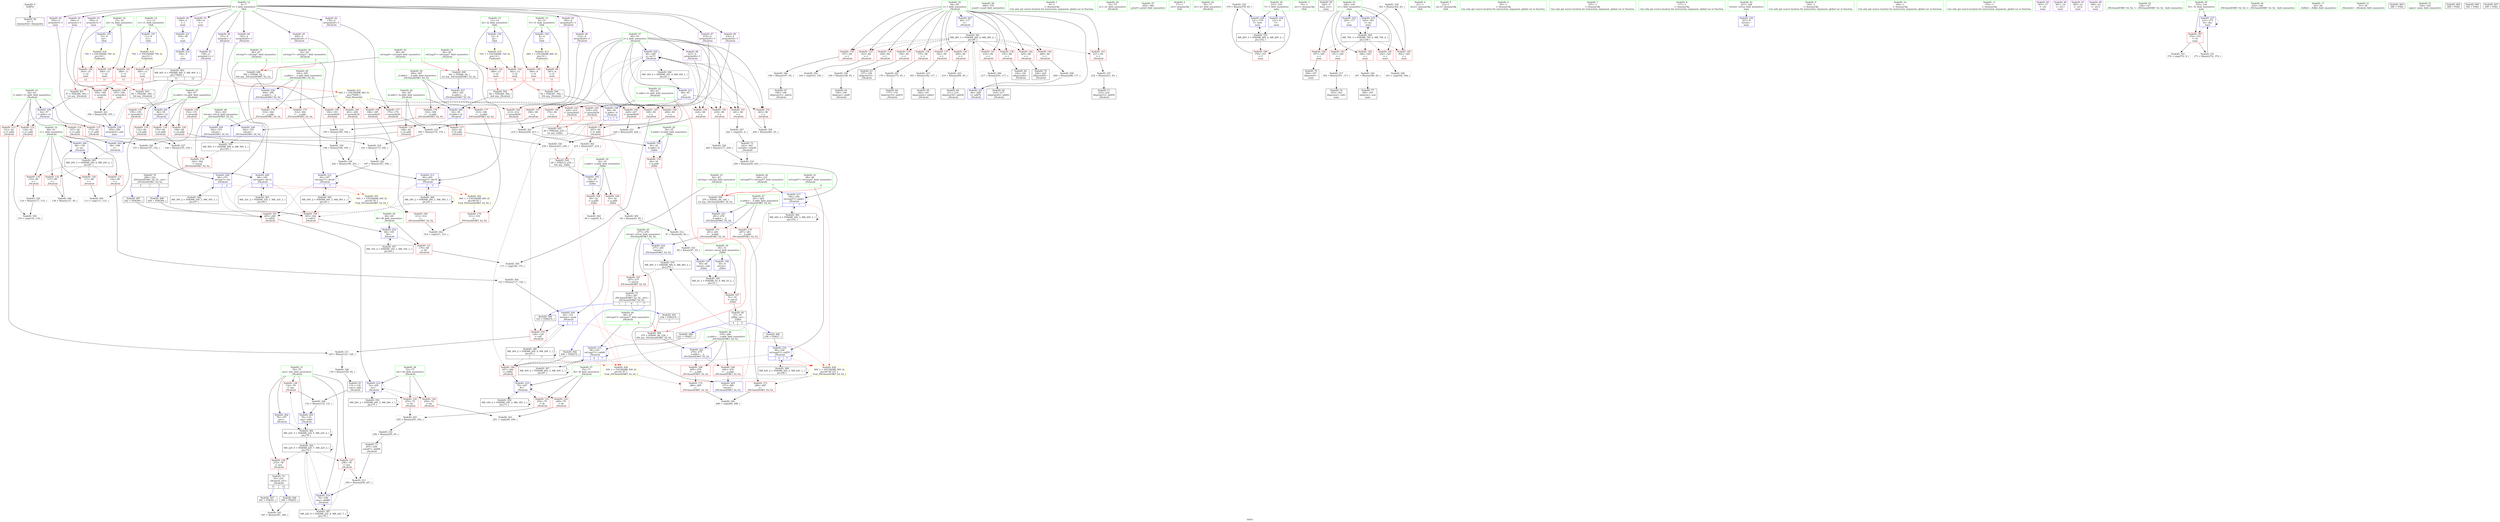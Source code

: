 digraph "SVFG" {
	label="SVFG";

	Node0x561d688015c0 [shape=record,color=grey,label="{NodeID: 0\nNullPtr}"];
	Node0x561d688015c0 -> Node0x561d68829050[style=solid];
	Node0x561d6884e1e0 [shape=record,color=black,label="{NodeID: 360\nMR_22V_6 = PHI(MR_22V_7, MR_22V_3, )\npts\{79 \}\n}"];
	Node0x561d6884e1e0 -> Node0x561d6882d8b0[style=dashed];
	Node0x561d6884e1e0 -> Node0x561d6882d980[style=dashed];
	Node0x561d6884e1e0 -> Node0x561d68833440[style=dashed];
	Node0x561d6884e1e0 -> Node0x561d6884e1e0[style=dashed];
	Node0x561d6884e1e0 -> Node0x561d688320c0[style=dashed];
	Node0x561d6882b190 [shape=record,color=blue,label="{NodeID: 194\n32\<--28\na.addr\<--a\n_Z2lbii\n}"];
	Node0x561d6882b190 -> Node0x561d68828140[style=dashed];
	Node0x561d6882b190 -> Node0x561d68828210[style=dashed];
	Node0x561d688283b0 [shape=record,color=red,label="{NodeID: 111\n207\<--60\n\<--l1.addr\n_Z4calciiii\n}"];
	Node0x561d688283b0 -> Node0x561d68838f70[style=solid];
	Node0x561d688266e0 [shape=record,color=green,label="{NodeID: 28\n72\<--73\nAu\<--Au_field_insensitive\n_Z4calciiii\n}"];
	Node0x561d688266e0 -> Node0x561d6882d640[style=solid];
	Node0x561d688266e0 -> Node0x561d6882d710[style=solid];
	Node0x561d688266e0 -> Node0x561d68833030[style=solid];
	Node0x561d688393f0 [shape=record,color=grey,label="{NodeID: 305\n264 = Binary(263, 45, )\n}"];
	Node0x561d688393f0 -> Node0x561d68833510[style=solid];
	Node0x561d688336b0 [shape=record,color=blue,label="{NodeID: 222\n279\<--275\n__a.addr\<--__a\n_ZSt3maxIiERKT_S2_S2_\n}"];
	Node0x561d688336b0 -> Node0x561d6882fa00[style=dashed];
	Node0x561d688336b0 -> Node0x561d6882fad0[style=dashed];
	Node0x561d6882e270 [shape=record,color=red,label="{NodeID: 139\n197\<--84\n\<--t\n_Z4calciiii\n}"];
	Node0x561d6882e270 -> Node0x561d6883c870[style=solid];
	Node0x561d68828e50 [shape=record,color=green,label="{NodeID: 56\n369\<--370\nscanf\<--scanf_field_insensitive\n}"];
	Node0x561d68877540 [shape=record,color=black,label="{NodeID: 499\n301 = PHI(88, 94, )\n1st arg _ZSt3minIiERKT_S2_S2_ }"];
	Node0x561d68877540 -> Node0x561d68833ac0[style=solid];
	Node0x561d6885b910 [shape=record,color=yellow,style=double,label="{NodeID: 416\n74V_1 = ENCHI(MR_74V_0)\npts\{16 \}\nFun[main]}"];
	Node0x561d6885b910 -> Node0x561d68827ed0[style=dashed];
	Node0x561d6885b910 -> Node0x561d68827fa0[style=dashed];
	Node0x561d6883bdf0 [shape=record,color=grey,label="{NodeID: 333\n229 = Binary(224, 228, )\n}"];
	Node0x561d6883bdf0 -> Node0x561d6883bf70[style=solid];
	Node0x561d6882f930 [shape=record,color=red,label="{NodeID: 167\n297\<--277\n\<--retval\n_ZSt3maxIiERKT_S2_S2_\n}"];
	Node0x561d6882f930 -> Node0x561d68829e50[style=solid];
	Node0x561d6882a5a0 [shape=record,color=purple,label="{NodeID: 84\n193\<--4\narrayidx29\<--f\n_Z4calciiii\n}"];
	Node0x561d6882a5a0 -> Node0x561d6882f2b0[style=solid];
	Node0x561d68820100 [shape=record,color=green,label="{NodeID: 1\n9\<--1\n\<--dummyObj\nCan only get source location for instruction, argument, global var or function.}"];
	Node0x561d6884e6e0 [shape=record,color=black,label="{NodeID: 361\nMR_28V_3 = PHI(MR_28V_4, MR_28V_2, )\npts\{85 \}\n}"];
	Node0x561d6884e6e0 -> Node0x561d6882dd90[style=dashed];
	Node0x561d6884e6e0 -> Node0x561d6882de60[style=dashed];
	Node0x561d6884e6e0 -> Node0x561d6882df30[style=dashed];
	Node0x561d6884e6e0 -> Node0x561d6882e000[style=dashed];
	Node0x561d6884e6e0 -> Node0x561d6882e0d0[style=dashed];
	Node0x561d6884e6e0 -> Node0x561d6882e1a0[style=dashed];
	Node0x561d6884e6e0 -> Node0x561d6882e270[style=dashed];
	Node0x561d6884e6e0 -> Node0x561d6882e340[style=dashed];
	Node0x561d6884e6e0 -> Node0x561d6882e410[style=dashed];
	Node0x561d6884e6e0 -> Node0x561d6882e4e0[style=dashed];
	Node0x561d6884e6e0 -> Node0x561d6882e5b0[style=dashed];
	Node0x561d6884e6e0 -> Node0x561d6882e680[style=dashed];
	Node0x561d6884e6e0 -> Node0x561d688335e0[style=dashed];
	Node0x561d6882b260 [shape=record,color=blue,label="{NodeID: 195\n34\<--29\nb.addr\<--b\n_Z2lbii\n}"];
	Node0x561d6882b260 -> Node0x561d688282e0[style=dashed];
	Node0x561d68828480 [shape=record,color=red,label="{NodeID: 112\n118\<--62\n\<--r1.addr\n_Z4calciiii\n}"];
	Node0x561d68828480 -> Node0x561d6883d770[style=solid];
	Node0x561d688267b0 [shape=record,color=green,label="{NodeID: 29\n74\<--75\na1\<--a1_field_insensitive\n_Z4calciiii\n}"];
	Node0x561d68839570 [shape=record,color=grey,label="{NodeID: 306\n138 = Binary(137, 45, )\n}"];
	Node0x561d68839570 -> Node0x561d6882bb50[style=solid];
	Node0x561d68833780 [shape=record,color=blue,label="{NodeID: 223\n281\<--276\n__b.addr\<--__b\n_ZSt3maxIiERKT_S2_S2_\n}"];
	Node0x561d68833780 -> Node0x561d6882fba0[style=dashed];
	Node0x561d68833780 -> Node0x561d6882fc70[style=dashed];
	Node0x561d6882e340 [shape=record,color=red,label="{NodeID: 140\n209\<--84\n\<--t\n_Z4calciiii\n}"];
	Node0x561d6882e340 -> Node0x561d6883aef0[style=solid];
	Node0x561d68828f50 [shape=record,color=green,label="{NodeID: 57\n383\<--384\nprintf\<--printf_field_insensitive\n}"];
	Node0x561d688776c0 [shape=record,color=black,label="{NodeID: 500\n56 = PHI(387, 392, )\n0th arg _Z4calciiii }"];
	Node0x561d688776c0 -> Node0x561d6882b4d0[style=solid];
	Node0x561d6883bf70 [shape=record,color=grey,label="{NodeID: 334\n230 = Binary(223, 229, )\n|{<s0>5}}"];
	Node0x561d6883bf70:s0 -> Node0x561d68877cc0[style=solid,color=red];
	Node0x561d6882fa00 [shape=record,color=red,label="{NodeID: 168\n285\<--279\n\<--__a.addr\n_ZSt3maxIiERKT_S2_S2_\n}"];
	Node0x561d6882fa00 -> Node0x561d6882fd40[style=solid];
	Node0x561d6882a670 [shape=record,color=purple,label="{NodeID: 85\n200\<--4\narrayidx34\<--f\n_Z4calciiii\n}"];
	Node0x561d6882a670 -> Node0x561d6882f380[style=solid];
	Node0x561d68822b50 [shape=record,color=green,label="{NodeID: 2\n17\<--1\n.str\<--dummyObj\nGlob }"];
	Node0x561d6884ebe0 [shape=record,color=black,label="{NodeID: 362\nMR_30V_2 = PHI(MR_30V_3, MR_30V_1, )\npts\{87 \}\n}"];
	Node0x561d6884ebe0 -> Node0x561d6882bcf0[style=dashed];
	Node0x561d6882b330 [shape=record,color=blue,label="{NodeID: 196\n30\<--9\nretval\<--\n_Z2lbii\n}"];
	Node0x561d6882b330 -> Node0x561d6880b9d0[style=dashed];
	Node0x561d68828550 [shape=record,color=red,label="{NodeID: 113\n121\<--62\n\<--r1.addr\n_Z4calciiii\n}"];
	Node0x561d68828550 -> Node0x561d68839cf0[style=solid];
	Node0x561d68826880 [shape=record,color=green,label="{NodeID: 30\n76\<--77\nb1\<--b1_field_insensitive\n_Z4calciiii\n}"];
	Node0x561d688396f0 [shape=record,color=grey,label="{NodeID: 307\n176 = Binary(175, 45, )\n}"];
	Node0x561d688396f0 -> Node0x561d68829560[style=solid];
	Node0x561d68833850 [shape=record,color=blue,label="{NodeID: 224\n277\<--291\nretval\<--\n_ZSt3maxIiERKT_S2_S2_\n}"];
	Node0x561d68833850 -> Node0x561d688540e0[style=dashed];
	Node0x561d6882e410 [shape=record,color=red,label="{NodeID: 141\n216\<--84\n\<--t\n_Z4calciiii\n}"];
	Node0x561d6882e410 -> Node0x561d68838c70[style=solid];
	Node0x561d68829050 [shape=record,color=black,label="{NodeID: 58\n2\<--3\ndummyVal\<--dummyVal\n}"];
	Node0x561d68877840 [shape=record,color=black,label="{NodeID: 501\n57 = PHI(388, 393, )\n1st arg _Z4calciiii }"];
	Node0x561d68877840 -> Node0x561d6882b5a0[style=solid];
	Node0x561d6883c0f0 [shape=record,color=grey,label="{NodeID: 335\n379 = Binary(378, 45, )\n}"];
	Node0x561d6883c0f0 -> Node0x561d688343b0[style=solid];
	Node0x561d6882fad0 [shape=record,color=red,label="{NodeID: 169\n294\<--279\n\<--__a.addr\n_ZSt3maxIiERKT_S2_S2_\n}"];
	Node0x561d6882fad0 -> Node0x561d68833920[style=solid];
	Node0x561d6882a740 [shape=record,color=purple,label="{NodeID: 86\n212\<--4\narrayidx40\<--f\n_Z4calciiii\n}"];
	Node0x561d6882a740 -> Node0x561d6882f520[style=solid];
	Node0x561d68824a50 [shape=record,color=green,label="{NodeID: 3\n19\<--1\n.str.1\<--dummyObj\nGlob }"];
	Node0x561d6884f0e0 [shape=record,color=black,label="{NodeID: 363\nMR_32V_2 = PHI(MR_32V_3, MR_32V_1, )\npts\{89 \}\n}"];
	Node0x561d6884f0e0 -> Node0x561d6882bdc0[style=dashed];
	Node0x561d6882b400 [shape=record,color=blue,label="{NodeID: 197\n30\<--48\nretval\<--add\n_Z2lbii\n}"];
	Node0x561d6882b400 -> Node0x561d6880b9d0[style=dashed];
	Node0x561d68828620 [shape=record,color=red,label="{NodeID: 114\n147\<--62\n\<--r1.addr\n_Z4calciiii\n}"];
	Node0x561d68828620 -> Node0x561d6883b070[style=solid];
	Node0x561d68826950 [shape=record,color=green,label="{NodeID: 31\n78\<--79\nans\<--ans_field_insensitive\n_Z4calciiii\n}"];
	Node0x561d68826950 -> Node0x561d6882d7e0[style=solid];
	Node0x561d68826950 -> Node0x561d6882d8b0[style=solid];
	Node0x561d68826950 -> Node0x561d6882d980[style=solid];
	Node0x561d68826950 -> Node0x561d6882b810[style=solid];
	Node0x561d68826950 -> Node0x561d6882ba80[style=solid];
	Node0x561d68826950 -> Node0x561d68833440[style=solid];
	Node0x561d68832890 [shape=record,color=yellow,style=double,label="{NodeID: 391\n64V_1 = ENCHI(MR_64V_0)\npts\{87 93 \}\nFun[_ZSt3minIiERKT_S2_S2_]}"];
	Node0x561d68832890 -> Node0x561d688303c0[style=dashed];
	Node0x561d68839870 [shape=record,color=grey,label="{NodeID: 308\n269 = Binary(268, 117, )\n}"];
	Node0x561d68839870 -> Node0x561d688335e0[style=solid];
	Node0x561d68833920 [shape=record,color=blue,label="{NodeID: 225\n277\<--294\nretval\<--\n_ZSt3maxIiERKT_S2_S2_\n}"];
	Node0x561d68833920 -> Node0x561d688540e0[style=dashed];
	Node0x561d6882e4e0 [shape=record,color=red,label="{NodeID: 142\n225\<--84\n\<--t\n_Z4calciiii\n}"];
	Node0x561d6882e4e0 -> Node0x561d68829a40[style=solid];
	Node0x561d68829150 [shape=record,color=black,label="{NodeID: 59\n326\<--9\nmain_ret\<--\nmain\n}"];
	Node0x561d688779c0 [shape=record,color=black,label="{NodeID: 502\n58 = PHI(389, 394, )\n2nd arg _Z4calciiii }"];
	Node0x561d688779c0 -> Node0x561d6882b670[style=solid];
	Node0x561d6883c270 [shape=record,color=grey,label="{NodeID: 336\n363 = Binary(362, 45, )\n}"];
	Node0x561d6883c270 -> Node0x561d68834140[style=solid];
	Node0x561d6882fba0 [shape=record,color=red,label="{NodeID: 170\n287\<--281\n\<--__b.addr\n_ZSt3maxIiERKT_S2_S2_\n}"];
	Node0x561d6882fba0 -> Node0x561d6882fe10[style=solid];
	Node0x561d6882a810 [shape=record,color=purple,label="{NodeID: 87\n219\<--4\narrayidx45\<--f\n_Z4calciiii\n}"];
	Node0x561d6882a810 -> Node0x561d6882f5f0[style=solid];
	Node0x561d68824d50 [shape=record,color=green,label="{NodeID: 4\n21\<--1\n.str.2\<--dummyObj\nGlob }"];
	Node0x561d6884f5e0 [shape=record,color=black,label="{NodeID: 364\nMR_34V_2 = PHI(MR_34V_4, MR_34V_1, )\npts\{91 \}\n}"];
	Node0x561d6884f5e0 -> Node0x561d68832dc0[style=dashed];
	Node0x561d6882b4d0 [shape=record,color=blue,label="{NodeID: 198\n60\<--56\nl1.addr\<--l1\n_Z4calciiii\n|{|<s3>1|<s4>7}}"];
	Node0x561d6882b4d0 -> Node0x561d688283b0[style=dashed];
	Node0x561d6882b4d0 -> Node0x561d6882edd0[style=dashed];
	Node0x561d6882b4d0 -> Node0x561d6882f860[style=dashed];
	Node0x561d6882b4d0:s3 -> Node0x561d6885c3f0[style=dashed,color=red];
	Node0x561d6882b4d0:s4 -> Node0x561d6885c3f0[style=dashed,color=red];
	Node0x561d688286f0 [shape=record,color=red,label="{NodeID: 115\n173\<--62\n\<--r1.addr\n_Z4calciiii\n}"];
	Node0x561d688286f0 -> Node0x561d6883a770[style=solid];
	Node0x561d68826a20 [shape=record,color=green,label="{NodeID: 32\n80\<--81\ni\<--i_field_insensitive\n_Z4calciiii\n}"];
	Node0x561d68826a20 -> Node0x561d6882da50[style=solid];
	Node0x561d68826a20 -> Node0x561d6882db20[style=solid];
	Node0x561d68826a20 -> Node0x561d6882dbf0[style=solid];
	Node0x561d68826a20 -> Node0x561d6882dcc0[style=solid];
	Node0x561d68826a20 -> Node0x561d6882b8e0[style=solid];
	Node0x561d68826a20 -> Node0x561d6882bb50[style=solid];
	Node0x561d68832970 [shape=record,color=yellow,style=double,label="{NodeID: 392\n66V_1 = ENCHI(MR_66V_0)\npts\{89 95 \}\nFun[_ZSt3minIiERKT_S2_S2_]}"];
	Node0x561d68832970 -> Node0x561d688302f0[style=dashed];
	Node0x561d688399f0 [shape=record,color=grey,label="{NodeID: 309\n44 = Binary(43, 45, )\n}"];
	Node0x561d688399f0 -> Node0x561d68839e70[style=solid];
	Node0x561d688339f0 [shape=record,color=blue,label="{NodeID: 226\n304\<--300\n__a.addr\<--__a\n_ZSt3minIiERKT_S2_S2_\n}"];
	Node0x561d688339f0 -> Node0x561d6882ffb0[style=dashed];
	Node0x561d688339f0 -> Node0x561d68830080[style=dashed];
	Node0x561d6882e5b0 [shape=record,color=red,label="{NodeID: 143\n231\<--84\n\<--t\n_Z4calciiii\n}"];
	Node0x561d6882e5b0 -> Node0x561d6883c3f0[style=solid];
	Node0x561d68829220 [shape=record,color=black,label="{NodeID: 60\n27\<--51\n_Z2lbii_ret\<--\n_Z2lbii\n|{<s0>4|<s1>5}}"];
	Node0x561d68829220:s0 -> Node0x561d688767f0[style=solid,color=blue];
	Node0x561d68829220:s1 -> Node0x561d68876930[style=solid,color=blue];
	Node0x561d68877b40 [shape=record,color=black,label="{NodeID: 503\n59 = PHI(390, 395, )\n3rd arg _Z4calciiii }"];
	Node0x561d68877b40 -> Node0x561d6882b740[style=solid];
	Node0x561d6883c3f0 [shape=record,color=grey,label="{NodeID: 337\n232 = Binary(231, 45, )\n}"];
	Node0x561d6883c3f0 -> Node0x561d68829b10[style=solid];
	Node0x561d6882fc70 [shape=record,color=red,label="{NodeID: 171\n291\<--281\n\<--__b.addr\n_ZSt3maxIiERKT_S2_S2_\n}"];
	Node0x561d6882fc70 -> Node0x561d68833850[style=solid];
	Node0x561d6882a8e0 [shape=record,color=purple,label="{NodeID: 88\n227\<--4\narrayidx49\<--f\n_Z4calciiii\n}"];
	Node0x561d6882a8e0 -> Node0x561d6882f6c0[style=solid];
	Node0x561d68824de0 [shape=record,color=green,label="{NodeID: 5\n23\<--1\n.str.3\<--dummyObj\nGlob }"];
	Node0x561d6884fae0 [shape=record,color=black,label="{NodeID: 365\nMR_36V_2 = PHI(MR_36V_3, MR_36V_1, )\npts\{93 \}\n}"];
	Node0x561d6884fae0 -> Node0x561d6882f040[style=dashed];
	Node0x561d6884fae0 -> Node0x561d68832e90[style=dashed];
	Node0x561d6884fae0 -> Node0x561d6884fae0[style=dashed];
	Node0x561d6882b5a0 [shape=record,color=blue,label="{NodeID: 199\n62\<--57\nr1.addr\<--r1\n_Z4calciiii\n}"];
	Node0x561d6882b5a0 -> Node0x561d68828480[style=dashed];
	Node0x561d6882b5a0 -> Node0x561d68828550[style=dashed];
	Node0x561d6882b5a0 -> Node0x561d68828620[style=dashed];
	Node0x561d6882b5a0 -> Node0x561d688286f0[style=dashed];
	Node0x561d6882cfc0 [shape=record,color=red,label="{NodeID: 116\n108\<--64\n\<--l2.addr\n_Z4calciiii\n}"];
	Node0x561d6882cfc0 -> Node0x561d6882b8e0[style=solid];
	Node0x561d68826af0 [shape=record,color=green,label="{NodeID: 33\n82\<--83\nref.tmp\<--ref.tmp_field_insensitive\n_Z4calciiii\n|{|<s1>1}}"];
	Node0x561d68826af0 -> Node0x561d6882b9b0[style=solid];
	Node0x561d68826af0:s1 -> Node0x561d68878c40[style=solid,color=red];
	Node0x561d68839b70 [shape=record,color=grey,label="{NodeID: 310\n48 = Binary(47, 45, )\n}"];
	Node0x561d68839b70 -> Node0x561d6882b400[style=solid];
	Node0x561d68833ac0 [shape=record,color=blue,label="{NodeID: 227\n306\<--301\n__b.addr\<--__b\n_ZSt3minIiERKT_S2_S2_\n}"];
	Node0x561d68833ac0 -> Node0x561d68830150[style=dashed];
	Node0x561d68833ac0 -> Node0x561d68830220[style=dashed];
	Node0x561d6882e680 [shape=record,color=red,label="{NodeID: 144\n268\<--84\n\<--t\n_Z4calciiii\n}"];
	Node0x561d6882e680 -> Node0x561d68839870[style=solid];
	Node0x561d688292f0 [shape=record,color=black,label="{NodeID: 61\n131\<--130\nconv\<--add\n_Z4calciiii\n}"];
	Node0x561d688292f0 -> Node0x561d6883b670[style=solid];
	Node0x561d68877cc0 [shape=record,color=black,label="{NodeID: 504\n28 = PHI(215, 230, )\n0th arg _Z2lbii }"];
	Node0x561d68877cc0 -> Node0x561d6882b190[style=solid];
	Node0x561d6883c570 [shape=record,color=grey,label="{NodeID: 338\n149 = Binary(148, 45, )\n}"];
	Node0x561d6883c570 -> Node0x561d688293c0[style=solid];
	Node0x561d6882fd40 [shape=record,color=red,label="{NodeID: 172\n286\<--285\n\<--\n_ZSt3maxIiERKT_S2_S2_\n}"];
	Node0x561d6882fd40 -> Node0x561d6883d170[style=solid];
	Node0x561d6882a9b0 [shape=record,color=purple,label="{NodeID: 89\n234\<--4\narrayidx54\<--f\n_Z4calciiii\n}"];
	Node0x561d6882a9b0 -> Node0x561d6882f790[style=solid];
	Node0x561d68824e70 [shape=record,color=green,label="{NodeID: 6\n45\<--1\n\<--dummyObj\nCan only get source location for instruction, argument, global var or function.}"];
	Node0x561d6884ffe0 [shape=record,color=black,label="{NodeID: 366\nMR_38V_2 = PHI(MR_38V_3, MR_38V_1, )\npts\{95 \}\n}"];
	Node0x561d6884ffe0 -> Node0x561d6882f040[style=dashed];
	Node0x561d6884ffe0 -> Node0x561d68832f60[style=dashed];
	Node0x561d6884ffe0 -> Node0x561d6884ffe0[style=dashed];
	Node0x561d6882b670 [shape=record,color=blue,label="{NodeID: 200\n64\<--58\nl2.addr\<--l2\n_Z4calciiii\n}"];
	Node0x561d6882b670 -> Node0x561d6882cfc0[style=dashed];
	Node0x561d6882b670 -> Node0x561d6882d090[style=dashed];
	Node0x561d6882d090 [shape=record,color=red,label="{NodeID: 117\n223\<--64\n\<--l2.addr\n_Z4calciiii\n}"];
	Node0x561d6882d090 -> Node0x561d6883bf70[style=solid];
	Node0x561d68826bc0 [shape=record,color=green,label="{NodeID: 34\n84\<--85\nt\<--t_field_insensitive\n_Z4calciiii\n}"];
	Node0x561d68826bc0 -> Node0x561d6882dd90[style=solid];
	Node0x561d68826bc0 -> Node0x561d6882de60[style=solid];
	Node0x561d68826bc0 -> Node0x561d6882df30[style=solid];
	Node0x561d68826bc0 -> Node0x561d6882e000[style=solid];
	Node0x561d68826bc0 -> Node0x561d6882e0d0[style=solid];
	Node0x561d68826bc0 -> Node0x561d6882e1a0[style=solid];
	Node0x561d68826bc0 -> Node0x561d6882e270[style=solid];
	Node0x561d68826bc0 -> Node0x561d6882e340[style=solid];
	Node0x561d68826bc0 -> Node0x561d6882e410[style=solid];
	Node0x561d68826bc0 -> Node0x561d6882e4e0[style=solid];
	Node0x561d68826bc0 -> Node0x561d6882e5b0[style=solid];
	Node0x561d68826bc0 -> Node0x561d6882e680[style=solid];
	Node0x561d68826bc0 -> Node0x561d6882bc20[style=solid];
	Node0x561d68826bc0 -> Node0x561d688335e0[style=solid];
	Node0x561d68839cf0 [shape=record,color=grey,label="{NodeID: 311\n129 = Binary(121, 128, )\n}"];
	Node0x561d68839cf0 -> Node0x561d6883b370[style=solid];
	Node0x561d68833b90 [shape=record,color=blue,label="{NodeID: 228\n302\<--316\nretval\<--\n_ZSt3minIiERKT_S2_S2_\n}"];
	Node0x561d68833b90 -> Node0x561d6880b4d0[style=dashed];
	Node0x561d6882e750 [shape=record,color=red,label="{NodeID: 145\n169\<--90\n\<--j\n_Z4calciiii\n}"];
	Node0x561d6882e750 -> Node0x561d6883cff0[style=solid];
	Node0x561d688293c0 [shape=record,color=black,label="{NodeID: 62\n150\<--149\nidxprom\<--add8\n_Z4calciiii\n}"];
	Node0x561d68877e40 [shape=record,color=black,label="{NodeID: 505\n29 = PHI(220, 235, )\n1st arg _Z2lbii }"];
	Node0x561d68877e40 -> Node0x561d6882b260[style=solid];
	Node0x561d6883c6f0 [shape=record,color=grey,label="{NodeID: 339\n202 = Binary(196, 201, )\n}"];
	Node0x561d6883c6f0 -> Node0x561d68832f60[style=solid];
	Node0x561d6882fe10 [shape=record,color=red,label="{NodeID: 173\n288\<--287\n\<--\n_ZSt3maxIiERKT_S2_S2_\n}"];
	Node0x561d6882fe10 -> Node0x561d6883d170[style=solid];
	Node0x561d6882aa80 [shape=record,color=purple,label="{NodeID: 90\n336\<--4\n\<--f\nmain\n}"];
	Node0x561d6882aa80 -> Node0x561d68833e00[style=solid];
	Node0x561d68824f00 [shape=record,color=green,label="{NodeID: 7\n107\<--1\n\<--dummyObj\nCan only get source location for instruction, argument, global var or function.}"];
	Node0x561d688504e0 [shape=record,color=black,label="{NodeID: 367\nMR_40V_2 = PHI(MR_40V_3, MR_40V_1, )\npts\{97 \}\n}"];
	Node0x561d688504e0 -> Node0x561d68833100[style=dashed];
	Node0x561d688504e0 -> Node0x561d688504e0[style=dashed];
	Node0x561d6882b740 [shape=record,color=blue,label="{NodeID: 201\n66\<--59\nr2.addr\<--r2\n_Z4calciiii\n}"];
	Node0x561d6882b740 -> Node0x561d6882d160[style=dashed];
	Node0x561d6882b740 -> Node0x561d6882d230[style=dashed];
	Node0x561d6882b740 -> Node0x561d6882d300[style=dashed];
	Node0x561d6882d160 [shape=record,color=red,label="{NodeID: 118\n112\<--66\n\<--r2.addr\n_Z4calciiii\n}"];
	Node0x561d6882d160 -> Node0x561d6883d5f0[style=solid];
	Node0x561d68826c90 [shape=record,color=green,label="{NodeID: 35\n86\<--87\nref.tmp7\<--ref.tmp7_field_insensitive\n_Z4calciiii\n|{|<s1>2}}"];
	Node0x561d68826c90 -> Node0x561d6882bcf0[style=solid];
	Node0x561d68826c90:s1 -> Node0x561d688773a0[style=solid,color=red];
	Node0x561d68839e70 [shape=record,color=grey,label="{NodeID: 312\n47 = Binary(44, 46, )\n}"];
	Node0x561d68839e70 -> Node0x561d68839b70[style=solid];
	Node0x561d68833c60 [shape=record,color=blue,label="{NodeID: 229\n302\<--319\nretval\<--\n_ZSt3minIiERKT_S2_S2_\n}"];
	Node0x561d68833c60 -> Node0x561d6880b4d0[style=dashed];
	Node0x561d6882e820 [shape=record,color=red,label="{NodeID: 146\n174\<--90\n\<--j\n_Z4calciiii\n}"];
	Node0x561d6882e820 -> Node0x561d6883a8f0[style=solid];
	Node0x561d68829490 [shape=record,color=black,label="{NodeID: 63\n157\<--156\nidxprom10\<--\n_Z4calciiii\n}"];
	Node0x561d688785f0 [shape=record,color=black,label="{NodeID: 506\n125 = PHI(274, )\n}"];
	Node0x561d688785f0 -> Node0x561d6882edd0[style=solid];
	Node0x561d6883c870 [shape=record,color=grey,label="{NodeID: 340\n198 = Binary(197, 45, )\n}"];
	Node0x561d6883c870 -> Node0x561d688297d0[style=solid];
	Node0x561d6882fee0 [shape=record,color=red,label="{NodeID: 174\n322\<--302\n\<--retval\n_ZSt3minIiERKT_S2_S2_\n}"];
	Node0x561d6882fee0 -> Node0x561d68829f20[style=solid];
	Node0x561d6882ab50 [shape=record,color=purple,label="{NodeID: 91\n338\<--4\n\<--f\nmain\n}"];
	Node0x561d6882ab50 -> Node0x561d68833ed0[style=solid];
	Node0x561d68825740 [shape=record,color=green,label="{NodeID: 8\n117\<--1\n\<--dummyObj\nCan only get source location for instruction, argument, global var or function.}"];
	Node0x561d688509e0 [shape=record,color=black,label="{NodeID: 368\nMR_42V_2 = PHI(MR_42V_3, MR_42V_1, )\npts\{99 \}\n}"];
	Node0x561d688509e0 -> Node0x561d688331d0[style=dashed];
	Node0x561d688509e0 -> Node0x561d688509e0[style=dashed];
	Node0x561d6882b810 [shape=record,color=blue,label="{NodeID: 202\n78\<--107\nans\<--\n_Z4calciiii\n}"];
	Node0x561d6882b810 -> Node0x561d688311c0[style=dashed];
	Node0x561d6882d230 [shape=record,color=red,label="{NodeID: 119\n155\<--66\n\<--r2.addr\n_Z4calciiii\n}"];
	Node0x561d6882d230 -> Node0x561d6883b4f0[style=solid];
	Node0x561d68826d60 [shape=record,color=green,label="{NodeID: 36\n88\<--89\nref.tmp9\<--ref.tmp9_field_insensitive\n_Z4calciiii\n|{|<s1>2}}"];
	Node0x561d68826d60 -> Node0x561d6882bdc0[style=solid];
	Node0x561d68826d60:s1 -> Node0x561d68877540[style=solid,color=red];
	Node0x561d68839ff0 [shape=record,color=grey,label="{NodeID: 313\n259 = Binary(258, 257, )\n}"];
	Node0x561d68839ff0 -> Node0x561d68833440[style=solid];
	Node0x561d68833d30 [shape=record,color=blue,label="{NodeID: 230\n327\<--9\nretval\<--\nmain\n}"];
	Node0x561d6882e8f0 [shape=record,color=red,label="{NodeID: 147\n190\<--90\n\<--j\n_Z4calciiii\n}"];
	Node0x561d6882e8f0 -> Node0x561d6883bc70[style=solid];
	Node0x561d68829560 [shape=record,color=black,label="{NodeID: 64\n177\<--176\nidxprom19\<--add18\n_Z4calciiii\n}"];
	Node0x561d68878820 [shape=record,color=black,label="{NodeID: 507\n391 = PHI(55, )\n}"];
	Node0x561d68878820 -> Node0x561d6883c9f0[style=solid];
	Node0x561d6883c9f0 [shape=record,color=grey,label="{NodeID: 341\n397 = Binary(391, 396, )\n}"];
	Node0x561d6882ffb0 [shape=record,color=red,label="{NodeID: 175\n312\<--304\n\<--__a.addr\n_ZSt3minIiERKT_S2_S2_\n}"];
	Node0x561d6882ffb0 -> Node0x561d688303c0[style=solid];
	Node0x561d6882ac20 [shape=record,color=purple,label="{NodeID: 92\n349\<--4\narrayidx\<--f\nmain\n}"];
	Node0x561d6882ac20 -> Node0x561d68830a40[style=solid];
	Node0x561d688257d0 [shape=record,color=green,label="{NodeID: 9\n145\<--1\n\<--dummyObj\nCan only get source location for instruction, argument, global var or function.}"];
	Node0x561d68850ee0 [shape=record,color=black,label="{NodeID: 369\nMR_44V_2 = PHI(MR_44V_3, MR_44V_1, )\npts\{101 \}\n}"];
	Node0x561d68850ee0 -> Node0x561d688332a0[style=dashed];
	Node0x561d68850ee0 -> Node0x561d68850ee0[style=dashed];
	Node0x561d6882b8e0 [shape=record,color=blue,label="{NodeID: 203\n80\<--108\ni\<--\n_Z4calciiii\n}"];
	Node0x561d6882b8e0 -> Node0x561d688316c0[style=dashed];
	Node0x561d6882d300 [shape=record,color=red,label="{NodeID: 120\n189\<--66\n\<--r2.addr\n_Z4calciiii\n}"];
	Node0x561d6882d300 -> Node0x561d6883b970[style=solid];
	Node0x561d68826e30 [shape=record,color=green,label="{NodeID: 37\n90\<--91\nj\<--j_field_insensitive\n_Z4calciiii\n}"];
	Node0x561d68826e30 -> Node0x561d6882e750[style=solid];
	Node0x561d68826e30 -> Node0x561d6882e820[style=solid];
	Node0x561d68826e30 -> Node0x561d6882e8f0[style=solid];
	Node0x561d68826e30 -> Node0x561d6882e9c0[style=solid];
	Node0x561d68826e30 -> Node0x561d6882ea90[style=solid];
	Node0x561d68826e30 -> Node0x561d6882eb60[style=solid];
	Node0x561d68826e30 -> Node0x561d6882ec30[style=solid];
	Node0x561d68826e30 -> Node0x561d6882ed00[style=solid];
	Node0x561d68826e30 -> Node0x561d68832dc0[style=solid];
	Node0x561d68826e30 -> Node0x561d68833510[style=solid];
	Node0x561d6883a170 [shape=record,color=grey,label="{NodeID: 314\n256 = Binary(255, 45, )\n}"];
	Node0x561d6883a170 -> Node0x561d68829cb0[style=solid];
	Node0x561d68833e00 [shape=record,color=blue,label="{NodeID: 231\n336\<--45\n\<--\nmain\n}"];
	Node0x561d68833e00 -> Node0x561d68833ed0[style=dashed];
	Node0x561d6882e9c0 [shape=record,color=red,label="{NodeID: 148\n208\<--90\n\<--j\n_Z4calciiii\n}"];
	Node0x561d6882e9c0 -> Node0x561d68838df0[style=solid];
	Node0x561d68829630 [shape=record,color=black,label="{NodeID: 65\n184\<--183\nidxprom24\<--add23\n_Z4calciiii\n}"];
	Node0x561d68878960 [shape=record,color=black,label="{NodeID: 508\n275 = PHI(60, 96, 238, )\n0th arg _ZSt3maxIiERKT_S2_S2_ }"];
	Node0x561d68878960 -> Node0x561d688336b0[style=solid];
	Node0x561d6883cb70 [shape=record,color=grey,label="{NodeID: 342\n314 = cmp(311, 313, )\n}"];
	Node0x561d68830080 [shape=record,color=red,label="{NodeID: 176\n319\<--304\n\<--__a.addr\n_ZSt3minIiERKT_S2_S2_\n}"];
	Node0x561d68830080 -> Node0x561d68833c60[style=solid];
	Node0x561d6882acf0 [shape=record,color=purple,label="{NodeID: 93\n354\<--4\narrayidx3\<--f\nmain\n}"];
	Node0x561d6882acf0 -> Node0x561d68830b10[style=solid];
	Node0x561d68825860 [shape=record,color=green,label="{NodeID: 10\n344\<--1\n\<--dummyObj\nCan only get source location for instruction, argument, global var or function.}"];
	Node0x561d6882b9b0 [shape=record,color=blue,label="{NodeID: 204\n82\<--123\nref.tmp\<--mul2\n_Z4calciiii\n|{|<s2>1}}"];
	Node0x561d6882b9b0 -> Node0x561d6882edd0[style=dashed];
	Node0x561d6882b9b0 -> Node0x561d68831bc0[style=dashed];
	Node0x561d6882b9b0:s2 -> Node0x561d6885c4d0[style=dashed,color=red];
	Node0x561d6882d3d0 [shape=record,color=red,label="{NodeID: 121\n170\<--68\n\<--Bl\n_Z4calciiii\n}"];
	Node0x561d6882d3d0 -> Node0x561d6883cff0[style=solid];
	Node0x561d68826f00 [shape=record,color=green,label="{NodeID: 38\n92\<--93\nref.tmp17\<--ref.tmp17_field_insensitive\n_Z4calciiii\n|{|<s1>3}}"];
	Node0x561d68826f00 -> Node0x561d68832e90[style=solid];
	Node0x561d68826f00:s1 -> Node0x561d688773a0[style=solid,color=red];
	Node0x561d6883a2f0 [shape=record,color=grey,label="{NodeID: 315\n183 = Binary(182, 117, )\n}"];
	Node0x561d6883a2f0 -> Node0x561d68829630[style=solid];
	Node0x561d68833ed0 [shape=record,color=blue,label="{NodeID: 232\n338\<--9\n\<--\nmain\n}"];
	Node0x561d68833ed0 -> Node0x561d688554e0[style=dashed];
	Node0x561d6882ea90 [shape=record,color=red,label="{NodeID: 149\n224\<--90\n\<--j\n_Z4calciiii\n}"];
	Node0x561d6882ea90 -> Node0x561d6883bdf0[style=solid];
	Node0x561d68829700 [shape=record,color=black,label="{NodeID: 66\n192\<--191\nidxprom28\<--\n_Z4calciiii\n}"];
	Node0x561d68878c40 [shape=record,color=black,label="{NodeID: 509\n276 = PHI(82, 98, 100, )\n1st arg _ZSt3maxIiERKT_S2_S2_ }"];
	Node0x561d68878c40 -> Node0x561d68833780[style=solid];
	Node0x561d6883ccf0 [shape=record,color=grey,label="{NodeID: 343\n251 = cmp(249, 250, )\n}"];
	Node0x561d68830150 [shape=record,color=red,label="{NodeID: 177\n310\<--306\n\<--__b.addr\n_ZSt3minIiERKT_S2_S2_\n}"];
	Node0x561d68830150 -> Node0x561d688302f0[style=solid];
	Node0x561d6882adc0 [shape=record,color=purple,label="{NodeID: 94\n359\<--4\narrayidx5\<--f\nmain\n}"];
	Node0x561d6882adc0 -> Node0x561d68834070[style=solid];
	Node0x561d688258f0 [shape=record,color=green,label="{NodeID: 11\n374\<--1\n\<--dummyObj\nCan only get source location for instruction, argument, global var or function.}"];
	Node0x561d6882ba80 [shape=record,color=blue,label="{NodeID: 205\n78\<--133\nans\<--add3\n_Z4calciiii\n}"];
	Node0x561d6882ba80 -> Node0x561d688311c0[style=dashed];
	Node0x561d6882d4a0 [shape=record,color=red,label="{NodeID: 122\n249\<--70\n\<--Al\n_Z4calciiii\n}"];
	Node0x561d6882d4a0 -> Node0x561d6883ccf0[style=solid];
	Node0x561d68826fd0 [shape=record,color=green,label="{NodeID: 39\n94\<--95\nref.tmp27\<--ref.tmp27_field_insensitive\n_Z4calciiii\n|{|<s1>3}}"];
	Node0x561d68826fd0 -> Node0x561d68832f60[style=solid];
	Node0x561d68826fd0:s1 -> Node0x561d68877540[style=solid,color=red];
	Node0x561d6883a470 [shape=record,color=grey,label="{NodeID: 316\n244 = Binary(240, 243, )\n}"];
	Node0x561d6883a470 -> Node0x561d688332a0[style=solid];
	Node0x561d68833fa0 [shape=record,color=blue,label="{NodeID: 233\n329\<--117\ni\<--\nmain\n}"];
	Node0x561d68833fa0 -> Node0x561d68854fe0[style=dashed];
	Node0x561d6882eb60 [shape=record,color=red,label="{NodeID: 150\n239\<--90\n\<--j\n_Z4calciiii\n}"];
	Node0x561d6882eb60 -> Node0x561d6883b7f0[style=solid];
	Node0x561d688297d0 [shape=record,color=black,label="{NodeID: 67\n199\<--198\nidxprom33\<--add32\n_Z4calciiii\n}"];
	Node0x561d6883ce70 [shape=record,color=grey,label="{NodeID: 344\n39 = cmp(38, 9, )\n}"];
	Node0x561d68830220 [shape=record,color=red,label="{NodeID: 178\n316\<--306\n\<--__b.addr\n_ZSt3minIiERKT_S2_S2_\n}"];
	Node0x561d68830220 -> Node0x561d68833b90[style=solid];
	Node0x561d6882ae90 [shape=record,color=purple,label="{NodeID: 95\n367\<--17\n\<--.str\nmain\n}"];
	Node0x561d68825980 [shape=record,color=green,label="{NodeID: 12\n4\<--7\nf\<--f_field_insensitive\nGlob }"];
	Node0x561d68825980 -> Node0x561d6882a260[style=solid];
	Node0x561d68825980 -> Node0x561d6882a330[style=solid];
	Node0x561d68825980 -> Node0x561d6882a400[style=solid];
	Node0x561d68825980 -> Node0x561d6882a4d0[style=solid];
	Node0x561d68825980 -> Node0x561d6882a5a0[style=solid];
	Node0x561d68825980 -> Node0x561d6882a670[style=solid];
	Node0x561d68825980 -> Node0x561d6882a740[style=solid];
	Node0x561d68825980 -> Node0x561d6882a810[style=solid];
	Node0x561d68825980 -> Node0x561d6882a8e0[style=solid];
	Node0x561d68825980 -> Node0x561d6882a9b0[style=solid];
	Node0x561d68825980 -> Node0x561d6882aa80[style=solid];
	Node0x561d68825980 -> Node0x561d6882ab50[style=solid];
	Node0x561d68825980 -> Node0x561d6882ac20[style=solid];
	Node0x561d68825980 -> Node0x561d6882acf0[style=solid];
	Node0x561d68825980 -> Node0x561d6882adc0[style=solid];
	Node0x561d6882bb50 [shape=record,color=blue,label="{NodeID: 206\n80\<--138\ni\<--inc\n_Z4calciiii\n}"];
	Node0x561d6882bb50 -> Node0x561d688316c0[style=dashed];
	Node0x561d6882d570 [shape=record,color=red,label="{NodeID: 123\n254\<--70\n\<--Al\n_Z4calciiii\n}"];
	Node0x561d6882d570 -> Node0x561d688390f0[style=solid];
	Node0x561d688270a0 [shape=record,color=green,label="{NodeID: 40\n96\<--97\nref.tmp37\<--ref.tmp37_field_insensitive\n_Z4calciiii\n|{|<s1>6}}"];
	Node0x561d688270a0 -> Node0x561d68833100[style=solid];
	Node0x561d688270a0:s1 -> Node0x561d68878960[style=solid,color=red];
	Node0x561d6883a5f0 [shape=record,color=grey,label="{NodeID: 317\n352 = Binary(351, 117, )\n}"];
	Node0x561d6883a5f0 -> Node0x561d6882a0c0[style=solid];
	Node0x561d68834070 [shape=record,color=blue,label="{NodeID: 234\n359\<--356\narrayidx5\<--add\nmain\n}"];
	Node0x561d68834070 -> Node0x561d688554e0[style=dashed];
	Node0x561d6882ec30 [shape=record,color=red,label="{NodeID: 151\n241\<--90\n\<--j\n_Z4calciiii\n}"];
	Node0x561d6882ec30 -> Node0x561d6883d2f0[style=solid];
	Node0x561d688298a0 [shape=record,color=black,label="{NodeID: 68\n211\<--210\nidxprom39\<--add38\n_Z4calciiii\n}"];
	Node0x561d6885c3f0 [shape=record,color=yellow,style=double,label="{NodeID: 428\n54V_1 = ENCHI(MR_54V_0)\npts\{61 97 \}\nFun[_ZSt3maxIiERKT_S2_S2_]}"];
	Node0x561d6885c3f0 -> Node0x561d6882fd40[style=dashed];
	Node0x561d6883cff0 [shape=record,color=grey,label="{NodeID: 345\n171 = cmp(169, 170, )\n}"];
	Node0x561d688302f0 [shape=record,color=red,label="{NodeID: 179\n311\<--310\n\<--\n_ZSt3minIiERKT_S2_S2_\n}"];
	Node0x561d688302f0 -> Node0x561d6883cb70[style=solid];
	Node0x561d68827780 [shape=record,color=purple,label="{NodeID: 96\n381\<--19\n\<--.str.1\nmain\n}"];
	Node0x561d68825a10 [shape=record,color=green,label="{NodeID: 13\n8\<--10\nl1\<--l1_field_insensitive\nGlob }"];
	Node0x561d68825a10 -> Node0x561d688279f0[style=solid];
	Node0x561d68825a10 -> Node0x561d68827ac0[style=solid];
	Node0x561d68825a10 -> Node0x561d68830be0[style=solid];
	Node0x561d6882bc20 [shape=record,color=blue,label="{NodeID: 207\n84\<--117\nt\<--\n_Z4calciiii\n}"];
	Node0x561d6882bc20 -> Node0x561d6884e6e0[style=dashed];
	Node0x561d6882d640 [shape=record,color=red,label="{NodeID: 124\n250\<--72\n\<--Au\n_Z4calciiii\n}"];
	Node0x561d6882d640 -> Node0x561d6883ccf0[style=solid];
	Node0x561d68827170 [shape=record,color=green,label="{NodeID: 41\n98\<--99\nref.tmp47\<--ref.tmp47_field_insensitive\n_Z4calciiii\n|{|<s1>6}}"];
	Node0x561d68827170 -> Node0x561d688331d0[style=solid];
	Node0x561d68827170:s1 -> Node0x561d68878c40[style=solid,color=red];
	Node0x561d6883a770 [shape=record,color=grey,label="{NodeID: 318\n181 = Binary(173, 180, )\n}"];
	Node0x561d6883a770 -> Node0x561d6883ad70[style=solid];
	Node0x561d68834140 [shape=record,color=blue,label="{NodeID: 235\n329\<--363\ni\<--inc\nmain\n}"];
	Node0x561d68834140 -> Node0x561d68854fe0[style=dashed];
	Node0x561d6882ed00 [shape=record,color=red,label="{NodeID: 152\n263\<--90\n\<--j\n_Z4calciiii\n}"];
	Node0x561d6882ed00 -> Node0x561d688393f0[style=solid];
	Node0x561d68829970 [shape=record,color=black,label="{NodeID: 69\n218\<--217\nidxprom44\<--add43\n_Z4calciiii\n}"];
	Node0x561d6885c4d0 [shape=record,color=yellow,style=double,label="{NodeID: 429\n56V_1 = ENCHI(MR_56V_0)\npts\{83 99 101 \}\nFun[_ZSt3maxIiERKT_S2_S2_]}"];
	Node0x561d6885c4d0 -> Node0x561d6882fd40[style=dashed];
	Node0x561d6885c4d0 -> Node0x561d6882fe10[style=dashed];
	Node0x561d6883d170 [shape=record,color=grey,label="{NodeID: 346\n289 = cmp(286, 288, )\n}"];
	Node0x561d688303c0 [shape=record,color=red,label="{NodeID: 180\n313\<--312\n\<--\n_ZSt3minIiERKT_S2_S2_\n}"];
	Node0x561d688303c0 -> Node0x561d6883cb70[style=solid];
	Node0x561d68827850 [shape=record,color=purple,label="{NodeID: 97\n385\<--21\n\<--.str.2\nmain\n}"];
	Node0x561d68825ad0 [shape=record,color=green,label="{NodeID: 14\n11\<--12\nr1\<--r1_field_insensitive\nGlob }"];
	Node0x561d68825ad0 -> Node0x561d68827b90[style=solid];
	Node0x561d68825ad0 -> Node0x561d68827c60[style=solid];
	Node0x561d68825ad0 -> Node0x561d68830ce0[style=solid];
	Node0x561d6882bcf0 [shape=record,color=blue,label="{NodeID: 208\n86\<--153\nref.tmp7\<--div\n_Z4calciiii\n|{|<s3>2}}"];
	Node0x561d6882bcf0 -> Node0x561d6882f040[style=dashed];
	Node0x561d6882bcf0 -> Node0x561d6882f450[style=dashed];
	Node0x561d6882bcf0 -> Node0x561d6884ebe0[style=dashed];
	Node0x561d6882bcf0:s3 -> Node0x561d68832890[style=dashed,color=red];
	Node0x561d6882d710 [shape=record,color=red,label="{NodeID: 125\n253\<--72\n\<--Au\n_Z4calciiii\n}"];
	Node0x561d6882d710 -> Node0x561d688390f0[style=solid];
	Node0x561d68827240 [shape=record,color=green,label="{NodeID: 42\n100\<--101\nref.tmp57\<--ref.tmp57_field_insensitive\n_Z4calciiii\n|{|<s1>7}}"];
	Node0x561d68827240 -> Node0x561d688332a0[style=solid];
	Node0x561d68827240:s1 -> Node0x561d68878c40[style=solid,color=red];
	Node0x561d6883a8f0 [shape=record,color=grey,label="{NodeID: 319\n180 = Binary(174, 179, )\n}"];
	Node0x561d6883a8f0 -> Node0x561d6883a770[style=solid];
	Node0x561d68834210 [shape=record,color=blue,label="{NodeID: 236\n331\<--9\nT\<--\nmain\n}"];
	Node0x561d68834210 -> Node0x561d6884c4e0[style=dashed];
	Node0x561d6882edd0 [shape=record,color=red,label="{NodeID: 153\n128\<--125\n\<--call\n_Z4calciiii\n}"];
	Node0x561d6882edd0 -> Node0x561d68839cf0[style=solid];
	Node0x561d68829a40 [shape=record,color=black,label="{NodeID: 70\n226\<--225\nidxprom48\<--\n_Z4calciiii\n}"];
	Node0x561d6883d2f0 [shape=record,color=grey,label="{NodeID: 347\n242 = cmp(241, 9, )\n}"];
	Node0x561d6883d2f0 -> Node0x561d68829be0[style=solid];
	Node0x561d68830490 [shape=record,color=red,label="{NodeID: 181\n342\<--329\n\<--i\nmain\n}"];
	Node0x561d68830490 -> Node0x561d6883d470[style=solid];
	Node0x561d68827920 [shape=record,color=purple,label="{NodeID: 98\n398\<--23\n\<--.str.3\nmain\n}"];
	Node0x561d68825b90 [shape=record,color=green,label="{NodeID: 15\n13\<--14\nl2\<--l2_field_insensitive\nGlob }"];
	Node0x561d68825b90 -> Node0x561d68827d30[style=solid];
	Node0x561d68825b90 -> Node0x561d68827e00[style=solid];
	Node0x561d68825b90 -> Node0x561d6882af90[style=solid];
	Node0x561d6882bdc0 [shape=record,color=blue,label="{NodeID: 209\n88\<--160\nref.tmp9\<--div12\n_Z4calciiii\n|{|<s3>2}}"];
	Node0x561d6882bdc0 -> Node0x561d6882f040[style=dashed];
	Node0x561d6882bdc0 -> Node0x561d6882f450[style=dashed];
	Node0x561d6882bdc0 -> Node0x561d6884f0e0[style=dashed];
	Node0x561d6882bdc0:s3 -> Node0x561d68832970[style=dashed,color=red];
	Node0x561d6882d7e0 [shape=record,color=red,label="{NodeID: 126\n132\<--78\n\<--ans\n_Z4calciiii\n}"];
	Node0x561d6882d7e0 -> Node0x561d6883b670[style=solid];
	Node0x561d68827310 [shape=record,color=green,label="{NodeID: 43\n126\<--127\n_ZSt3maxIiERKT_S2_S2_\<--_ZSt3maxIiERKT_S2_S2__field_insensitive\n}"];
	Node0x561d6883aa70 [shape=record,color=grey,label="{NodeID: 320\n347 = Binary(346, 45, )\n}"];
	Node0x561d6883aa70 -> Node0x561d68829ff0[style=solid];
	Node0x561d688342e0 [shape=record,color=blue,label="{NodeID: 237\n333\<--373\nTe\<--dec\nmain\n}"];
	Node0x561d688342e0 -> Node0x561d68830970[style=dashed];
	Node0x561d688342e0 -> Node0x561d688342e0[style=dashed];
	Node0x561d6882eea0 [shape=record,color=red,label="{NodeID: 154\n152\<--151\n\<--arrayidx\n_Z4calciiii\n}"];
	Node0x561d6882eea0 -> Node0x561d6883b070[style=solid];
	Node0x561d68829b10 [shape=record,color=black,label="{NodeID: 71\n233\<--232\nidxprom53\<--add52\n_Z4calciiii\n}"];
	Node0x561d6883d470 [shape=record,color=grey,label="{NodeID: 348\n343 = cmp(342, 344, )\n}"];
	Node0x561d68830560 [shape=record,color=red,label="{NodeID: 182\n346\<--329\n\<--i\nmain\n}"];
	Node0x561d68830560 -> Node0x561d6883aa70[style=solid];
	Node0x561d688279f0 [shape=record,color=red,label="{NodeID: 99\n387\<--8\n\<--l1\nmain\n|{<s0>11}}"];
	Node0x561d688279f0:s0 -> Node0x561d688776c0[style=solid,color=red];
	Node0x561d68825c90 [shape=record,color=green,label="{NodeID: 16\n15\<--16\nr2\<--r2_field_insensitive\nGlob }"];
	Node0x561d68825c90 -> Node0x561d68827ed0[style=solid];
	Node0x561d68825c90 -> Node0x561d68827fa0[style=solid];
	Node0x561d68825c90 -> Node0x561d6882b090[style=solid];
	Node0x561d6882be90 [shape=record,color=blue,label="{NodeID: 210\n68\<--165\nBl\<--\n_Z4calciiii\n}"];
	Node0x561d6882be90 -> Node0x561d6882d3d0[style=dashed];
	Node0x561d6882be90 -> Node0x561d6884d2e0[style=dashed];
	Node0x561d6882d8b0 [shape=record,color=red,label="{NodeID: 127\n258\<--78\n\<--ans\n_Z4calciiii\n}"];
	Node0x561d6882d8b0 -> Node0x561d68839ff0[style=solid];
	Node0x561d68827410 [shape=record,color=green,label="{NodeID: 44\n163\<--164\n_ZSt3minIiERKT_S2_S2_\<--_ZSt3minIiERKT_S2_S2__field_insensitive\n}"];
	Node0x561d68876500 [shape=record,color=black,label="{NodeID: 487\n162 = PHI(299, )\n}"];
	Node0x561d68876500 -> Node0x561d6882f040[style=solid];
	Node0x561d6883abf0 [shape=record,color=grey,label="{NodeID: 321\n356 = Binary(350, 355, )\n}"];
	Node0x561d6883abf0 -> Node0x561d68834070[style=solid];
	Node0x561d688343b0 [shape=record,color=blue,label="{NodeID: 238\n331\<--379\nT\<--inc6\nmain\n}"];
	Node0x561d688343b0 -> Node0x561d6884c4e0[style=dashed];
	Node0x561d6882ef70 [shape=record,color=red,label="{NodeID: 155\n159\<--158\n\<--arrayidx11\n_Z4calciiii\n}"];
	Node0x561d6882ef70 -> Node0x561d6883b4f0[style=solid];
	Node0x561d68829be0 [shape=record,color=black,label="{NodeID: 72\n243\<--242\nconv60\<--cmp59\n_Z4calciiii\n}"];
	Node0x561d68829be0 -> Node0x561d6883a470[style=solid];
	Node0x561d6883d5f0 [shape=record,color=grey,label="{NodeID: 349\n113 = cmp(111, 112, )\n}"];
	Node0x561d68830630 [shape=record,color=red,label="{NodeID: 183\n351\<--329\n\<--i\nmain\n}"];
	Node0x561d68830630 -> Node0x561d6883a5f0[style=solid];
	Node0x561d68827ac0 [shape=record,color=red,label="{NodeID: 100\n394\<--8\n\<--l1\nmain\n|{<s0>12}}"];
	Node0x561d68827ac0:s0 -> Node0x561d688779c0[style=solid,color=red];
	Node0x561d68825d90 [shape=record,color=green,label="{NodeID: 17\n25\<--26\n_Z2lbii\<--_Z2lbii_field_insensitive\n}"];
	Node0x561d68832dc0 [shape=record,color=blue,label="{NodeID: 211\n90\<--45\nj\<--\n_Z4calciiii\n}"];
	Node0x561d68832dc0 -> Node0x561d6882e750[style=dashed];
	Node0x561d68832dc0 -> Node0x561d6882e820[style=dashed];
	Node0x561d68832dc0 -> Node0x561d6882e8f0[style=dashed];
	Node0x561d68832dc0 -> Node0x561d6882e9c0[style=dashed];
	Node0x561d68832dc0 -> Node0x561d6882ea90[style=dashed];
	Node0x561d68832dc0 -> Node0x561d6882eb60[style=dashed];
	Node0x561d68832dc0 -> Node0x561d6882ec30[style=dashed];
	Node0x561d68832dc0 -> Node0x561d6882ed00[style=dashed];
	Node0x561d68832dc0 -> Node0x561d68833510[style=dashed];
	Node0x561d68832dc0 -> Node0x561d6884f5e0[style=dashed];
	Node0x561d6882d980 [shape=record,color=red,label="{NodeID: 128\n272\<--78\n\<--ans\n_Z4calciiii\n}"];
	Node0x561d6882d980 -> Node0x561d68829d80[style=solid];
	Node0x561d68827510 [shape=record,color=green,label="{NodeID: 45\n277\<--278\nretval\<--retval_field_insensitive\n_ZSt3maxIiERKT_S2_S2_\n}"];
	Node0x561d68827510 -> Node0x561d6882f930[style=solid];
	Node0x561d68827510 -> Node0x561d68833850[style=solid];
	Node0x561d68827510 -> Node0x561d68833920[style=solid];
	Node0x561d688766f0 [shape=record,color=black,label="{NodeID: 488\n204 = PHI(299, )\n}"];
	Node0x561d688766f0 -> Node0x561d6882f450[style=solid];
	Node0x561d6883ad70 [shape=record,color=grey,label="{NodeID: 322\n187 = Binary(181, 186, )\n}"];
	Node0x561d6883ad70 -> Node0x561d68832e90[style=solid];
	Node0x561d6882f040 [shape=record,color=red,label="{NodeID: 156\n165\<--162\n\<--call13\n_Z4calciiii\n}"];
	Node0x561d6882f040 -> Node0x561d6882be90[style=solid];
	Node0x561d68829cb0 [shape=record,color=black,label="{NodeID: 73\n257\<--256\nconv67\<--add66\n_Z4calciiii\n}"];
	Node0x561d68829cb0 -> Node0x561d68839ff0[style=solid];
	Node0x561d6883d770 [shape=record,color=grey,label="{NodeID: 350\n119 = cmp(116, 118, )\n}"];
	Node0x561d68830700 [shape=record,color=red,label="{NodeID: 184\n357\<--329\n\<--i\nmain\n}"];
	Node0x561d68830700 -> Node0x561d6882a190[style=solid];
	Node0x561d68827b90 [shape=record,color=red,label="{NodeID: 101\n388\<--11\n\<--r1\nmain\n|{<s0>11}}"];
	Node0x561d68827b90:s0 -> Node0x561d68877840[style=solid,color=red];
	Node0x561d68825e90 [shape=record,color=green,label="{NodeID: 18\n30\<--31\nretval\<--retval_field_insensitive\n_Z2lbii\n}"];
	Node0x561d68825e90 -> Node0x561d68828070[style=solid];
	Node0x561d68825e90 -> Node0x561d6882b330[style=solid];
	Node0x561d68825e90 -> Node0x561d6882b400[style=solid];
	Node0x561d68832e90 [shape=record,color=blue,label="{NodeID: 212\n92\<--187\nref.tmp17\<--div26\n_Z4calciiii\n|{|<s3>3}}"];
	Node0x561d68832e90 -> Node0x561d6882f450[style=dashed];
	Node0x561d68832e90 -> Node0x561d68832e90[style=dashed];
	Node0x561d68832e90 -> Node0x561d6884fae0[style=dashed];
	Node0x561d68832e90:s3 -> Node0x561d68832890[style=dashed,color=red];
	Node0x561d6882da50 [shape=record,color=red,label="{NodeID: 129\n111\<--80\n\<--i\n_Z4calciiii\n}"];
	Node0x561d6882da50 -> Node0x561d6883d5f0[style=solid];
	Node0x561d688275e0 [shape=record,color=green,label="{NodeID: 46\n279\<--280\n__a.addr\<--__a.addr_field_insensitive\n_ZSt3maxIiERKT_S2_S2_\n}"];
	Node0x561d688275e0 -> Node0x561d6882fa00[style=solid];
	Node0x561d688275e0 -> Node0x561d6882fad0[style=solid];
	Node0x561d688275e0 -> Node0x561d688336b0[style=solid];
	Node0x561d688767f0 [shape=record,color=black,label="{NodeID: 489\n221 = PHI(27, )\n}"];
	Node0x561d688767f0 -> Node0x561d68833100[style=solid];
	Node0x561d6883aef0 [shape=record,color=grey,label="{NodeID: 323\n210 = Binary(209, 45, )\n}"];
	Node0x561d6883aef0 -> Node0x561d688298a0[style=solid];
	Node0x561d6882f110 [shape=record,color=red,label="{NodeID: 157\n179\<--178\n\<--arrayidx20\n_Z4calciiii\n}"];
	Node0x561d6882f110 -> Node0x561d6883a8f0[style=solid];
	Node0x561d68829d80 [shape=record,color=black,label="{NodeID: 74\n55\<--272\n_Z4calciiii_ret\<--\n_Z4calciiii\n|{<s0>11|<s1>12}}"];
	Node0x561d68829d80:s0 -> Node0x561d68878820[style=solid,color=blue];
	Node0x561d68829d80:s1 -> Node0x561d68876f60[style=solid,color=blue];
	Node0x561d6883d8f0 [shape=record,color=grey,label="{NodeID: 351\n376 = cmp(372, 9, )\n}"];
	Node0x561d688307d0 [shape=record,color=red,label="{NodeID: 185\n362\<--329\n\<--i\nmain\n}"];
	Node0x561d688307d0 -> Node0x561d6883c270[style=solid];
	Node0x561d68827c60 [shape=record,color=red,label="{NodeID: 102\n395\<--11\n\<--r1\nmain\n|{<s0>12}}"];
	Node0x561d68827c60:s0 -> Node0x561d68877b40[style=solid,color=red];
	Node0x561d68825f60 [shape=record,color=green,label="{NodeID: 19\n32\<--33\na.addr\<--a.addr_field_insensitive\n_Z2lbii\n}"];
	Node0x561d68825f60 -> Node0x561d68828140[style=solid];
	Node0x561d68825f60 -> Node0x561d68828210[style=solid];
	Node0x561d68825f60 -> Node0x561d6882b190[style=solid];
	Node0x561d688540e0 [shape=record,color=black,label="{NodeID: 379\nMR_48V_3 = PHI(MR_48V_4, MR_48V_2, )\npts\{278 \}\n}"];
	Node0x561d688540e0 -> Node0x561d6882f930[style=dashed];
	Node0x561d68832f60 [shape=record,color=blue,label="{NodeID: 213\n94\<--202\nref.tmp27\<--div35\n_Z4calciiii\n|{|<s3>3}}"];
	Node0x561d68832f60 -> Node0x561d6882f450[style=dashed];
	Node0x561d68832f60 -> Node0x561d68832f60[style=dashed];
	Node0x561d68832f60 -> Node0x561d6884ffe0[style=dashed];
	Node0x561d68832f60:s3 -> Node0x561d68832970[style=dashed,color=red];
	Node0x561d6882db20 [shape=record,color=red,label="{NodeID: 130\n115\<--80\n\<--i\n_Z4calciiii\n}"];
	Node0x561d6882db20 -> Node0x561d6883b1f0[style=solid];
	Node0x561d688276b0 [shape=record,color=green,label="{NodeID: 47\n281\<--282\n__b.addr\<--__b.addr_field_insensitive\n_ZSt3maxIiERKT_S2_S2_\n}"];
	Node0x561d688276b0 -> Node0x561d6882fba0[style=solid];
	Node0x561d688276b0 -> Node0x561d6882fc70[style=solid];
	Node0x561d688276b0 -> Node0x561d68833780[style=solid];
	Node0x561d68876930 [shape=record,color=black,label="{NodeID: 490\n236 = PHI(27, )\n}"];
	Node0x561d68876930 -> Node0x561d688331d0[style=solid];
	Node0x561d6883b070 [shape=record,color=grey,label="{NodeID: 324\n153 = Binary(147, 152, )\n}"];
	Node0x561d6883b070 -> Node0x561d6882bcf0[style=solid];
	Node0x561d6882f1e0 [shape=record,color=red,label="{NodeID: 158\n186\<--185\n\<--arrayidx25\n_Z4calciiii\n}"];
	Node0x561d6882f1e0 -> Node0x561d6883ad70[style=solid];
	Node0x561d68829e50 [shape=record,color=black,label="{NodeID: 75\n274\<--297\n_ZSt3maxIiERKT_S2_S2__ret\<--\n_ZSt3maxIiERKT_S2_S2_\n|{<s0>1|<s1>6|<s2>7}}"];
	Node0x561d68829e50:s0 -> Node0x561d688785f0[style=solid,color=blue];
	Node0x561d68829e50:s1 -> Node0x561d68876a70[style=solid,color=blue];
	Node0x561d68829e50:s2 -> Node0x561d68876bb0[style=solid,color=blue];
	Node0x561d6883da70 [shape=record,color=grey,label="{NodeID: 352\n144 = cmp(143, 145, )\n}"];
	Node0x561d688308a0 [shape=record,color=red,label="{NodeID: 186\n378\<--331\n\<--T\nmain\n}"];
	Node0x561d688308a0 -> Node0x561d6883c0f0[style=solid];
	Node0x561d68827d30 [shape=record,color=red,label="{NodeID: 103\n389\<--13\n\<--l2\nmain\n|{<s0>11}}"];
	Node0x561d68827d30:s0 -> Node0x561d688779c0[style=solid,color=red];
	Node0x561d68826030 [shape=record,color=green,label="{NodeID: 20\n34\<--35\nb.addr\<--b.addr_field_insensitive\n_Z2lbii\n}"];
	Node0x561d68826030 -> Node0x561d688282e0[style=solid];
	Node0x561d68826030 -> Node0x561d6882b260[style=solid];
	Node0x561d68833030 [shape=record,color=blue,label="{NodeID: 214\n72\<--205\nAu\<--\n_Z4calciiii\n}"];
	Node0x561d68833030 -> Node0x561d6882d640[style=dashed];
	Node0x561d68833030 -> Node0x561d6882d710[style=dashed];
	Node0x561d68833030 -> Node0x561d68833030[style=dashed];
	Node0x561d68833030 -> Node0x561d6884dce0[style=dashed];
	Node0x561d6882dbf0 [shape=record,color=red,label="{NodeID: 131\n122\<--80\n\<--i\n_Z4calciiii\n}"];
	Node0x561d6882dbf0 -> Node0x561d68839270[style=solid];
	Node0x561d688287a0 [shape=record,color=green,label="{NodeID: 48\n302\<--303\nretval\<--retval_field_insensitive\n_ZSt3minIiERKT_S2_S2_\n}"];
	Node0x561d688287a0 -> Node0x561d6882fee0[style=solid];
	Node0x561d688287a0 -> Node0x561d68833b90[style=solid];
	Node0x561d688287a0 -> Node0x561d68833c60[style=solid];
	Node0x561d68876a70 [shape=record,color=black,label="{NodeID: 491\n238 = PHI(274, )\n|{<s0>7}}"];
	Node0x561d68876a70:s0 -> Node0x561d68878960[style=solid,color=red];
	Node0x561d6883b1f0 [shape=record,color=grey,label="{NodeID: 325\n116 = Binary(117, 115, )\n}"];
	Node0x561d6883b1f0 -> Node0x561d6883d770[style=solid];
	Node0x561d6882f2b0 [shape=record,color=red,label="{NodeID: 159\n194\<--193\n\<--arrayidx29\n_Z4calciiii\n}"];
	Node0x561d6882f2b0 -> Node0x561d6883bc70[style=solid];
	Node0x561d68829f20 [shape=record,color=black,label="{NodeID: 76\n299\<--322\n_ZSt3minIiERKT_S2_S2__ret\<--\n_ZSt3minIiERKT_S2_S2_\n|{<s0>2|<s1>3}}"];
	Node0x561d68829f20:s0 -> Node0x561d68876500[style=solid,color=blue];
	Node0x561d68829f20:s1 -> Node0x561d688766f0[style=solid,color=blue];
	Node0x561d6880b4d0 [shape=record,color=black,label="{NodeID: 353\nMR_58V_3 = PHI(MR_58V_4, MR_58V_2, )\npts\{303 \}\n}"];
	Node0x561d6880b4d0 -> Node0x561d6882fee0[style=dashed];
	Node0x561d68830970 [shape=record,color=red,label="{NodeID: 187\n372\<--333\n\<--Te\nmain\n}"];
	Node0x561d68830970 -> Node0x561d6883baf0[style=solid];
	Node0x561d68830970 -> Node0x561d6883d8f0[style=solid];
	Node0x561d68827e00 [shape=record,color=red,label="{NodeID: 104\n392\<--13\n\<--l2\nmain\n|{<s0>12}}"];
	Node0x561d68827e00:s0 -> Node0x561d688776c0[style=solid,color=red];
	Node0x561d68826100 [shape=record,color=green,label="{NodeID: 21\n53\<--54\n_Z4calciiii\<--_Z4calciiii_field_insensitive\n}"];
	Node0x561d68833100 [shape=record,color=blue,label="{NodeID: 215\n96\<--221\nref.tmp37\<--call46\n_Z4calciiii\n|{|<s3>6|<s4>7}}"];
	Node0x561d68833100 -> Node0x561d6882f860[style=dashed];
	Node0x561d68833100 -> Node0x561d68833100[style=dashed];
	Node0x561d68833100 -> Node0x561d688504e0[style=dashed];
	Node0x561d68833100:s3 -> Node0x561d6885c3f0[style=dashed,color=red];
	Node0x561d68833100:s4 -> Node0x561d6885c3f0[style=dashed,color=red];
	Node0x561d6882dcc0 [shape=record,color=red,label="{NodeID: 132\n137\<--80\n\<--i\n_Z4calciiii\n}"];
	Node0x561d6882dcc0 -> Node0x561d68839570[style=solid];
	Node0x561d68828870 [shape=record,color=green,label="{NodeID: 49\n304\<--305\n__a.addr\<--__a.addr_field_insensitive\n_ZSt3minIiERKT_S2_S2_\n}"];
	Node0x561d68828870 -> Node0x561d6882ffb0[style=solid];
	Node0x561d68828870 -> Node0x561d68830080[style=solid];
	Node0x561d68828870 -> Node0x561d688339f0[style=solid];
	Node0x561d68876bb0 [shape=record,color=black,label="{NodeID: 492\n246 = PHI(274, )\n}"];
	Node0x561d68876bb0 -> Node0x561d6882f860[style=solid];
	Node0x561d6883b370 [shape=record,color=grey,label="{NodeID: 326\n130 = Binary(129, 45, )\n}"];
	Node0x561d6883b370 -> Node0x561d688292f0[style=solid];
	Node0x561d6882f380 [shape=record,color=red,label="{NodeID: 160\n201\<--200\n\<--arrayidx34\n_Z4calciiii\n}"];
	Node0x561d6882f380 -> Node0x561d6883c6f0[style=solid];
	Node0x561d68829ff0 [shape=record,color=black,label="{NodeID: 77\n348\<--347\nidxprom\<--sub\nmain\n}"];
	Node0x561d6880b9d0 [shape=record,color=black,label="{NodeID: 354\nMR_2V_3 = PHI(MR_2V_4, MR_2V_2, )\npts\{31 \}\n}"];
	Node0x561d6880b9d0 -> Node0x561d68828070[style=dashed];
	Node0x561d68830a40 [shape=record,color=red,label="{NodeID: 188\n350\<--349\n\<--arrayidx\nmain\n}"];
	Node0x561d68830a40 -> Node0x561d6883abf0[style=solid];
	Node0x561d68827ed0 [shape=record,color=red,label="{NodeID: 105\n390\<--15\n\<--r2\nmain\n|{<s0>11}}"];
	Node0x561d68827ed0:s0 -> Node0x561d68877b40[style=solid,color=red];
	Node0x561d68826200 [shape=record,color=green,label="{NodeID: 22\n60\<--61\nl1.addr\<--l1.addr_field_insensitive\n_Z4calciiii\n|{|<s2>1}}"];
	Node0x561d68826200 -> Node0x561d688283b0[style=solid];
	Node0x561d68826200 -> Node0x561d6882b4d0[style=solid];
	Node0x561d68826200:s2 -> Node0x561d68878960[style=solid,color=red];
	Node0x561d68854fe0 [shape=record,color=black,label="{NodeID: 382\nMR_78V_3 = PHI(MR_78V_4, MR_78V_2, )\npts\{330 \}\n}"];
	Node0x561d68854fe0 -> Node0x561d68830490[style=dashed];
	Node0x561d68854fe0 -> Node0x561d68830560[style=dashed];
	Node0x561d68854fe0 -> Node0x561d68830630[style=dashed];
	Node0x561d68854fe0 -> Node0x561d68830700[style=dashed];
	Node0x561d68854fe0 -> Node0x561d688307d0[style=dashed];
	Node0x561d68854fe0 -> Node0x561d68834140[style=dashed];
	Node0x561d688331d0 [shape=record,color=blue,label="{NodeID: 216\n98\<--236\nref.tmp47\<--call55\n_Z4calciiii\n|{|<s3>6|<s4>7}}"];
	Node0x561d688331d0 -> Node0x561d6882f860[style=dashed];
	Node0x561d688331d0 -> Node0x561d688331d0[style=dashed];
	Node0x561d688331d0 -> Node0x561d688509e0[style=dashed];
	Node0x561d688331d0:s3 -> Node0x561d6885c4d0[style=dashed,color=red];
	Node0x561d688331d0:s4 -> Node0x561d6885c4d0[style=dashed,color=red];
	Node0x561d6882dd90 [shape=record,color=red,label="{NodeID: 133\n143\<--84\n\<--t\n_Z4calciiii\n}"];
	Node0x561d6882dd90 -> Node0x561d6883da70[style=solid];
	Node0x561d68828940 [shape=record,color=green,label="{NodeID: 50\n306\<--307\n__b.addr\<--__b.addr_field_insensitive\n_ZSt3minIiERKT_S2_S2_\n}"];
	Node0x561d68828940 -> Node0x561d68830150[style=solid];
	Node0x561d68828940 -> Node0x561d68830220[style=solid];
	Node0x561d68828940 -> Node0x561d68833ac0[style=solid];
	Node0x561d68876cf0 [shape=record,color=black,label="{NodeID: 493\n386 = PHI()\n}"];
	Node0x561d6883b4f0 [shape=record,color=grey,label="{NodeID: 327\n160 = Binary(155, 159, )\n}"];
	Node0x561d6883b4f0 -> Node0x561d6882bdc0[style=solid];
	Node0x561d6882f450 [shape=record,color=red,label="{NodeID: 161\n205\<--204\n\<--call36\n_Z4calciiii\n}"];
	Node0x561d6882f450 -> Node0x561d68833030[style=solid];
	Node0x561d6882a0c0 [shape=record,color=black,label="{NodeID: 78\n353\<--352\nidxprom2\<--sub1\nmain\n}"];
	Node0x561d6884c4e0 [shape=record,color=black,label="{NodeID: 355\nMR_80V_3 = PHI(MR_80V_4, MR_80V_2, )\npts\{332 \}\n}"];
	Node0x561d6884c4e0 -> Node0x561d688308a0[style=dashed];
	Node0x561d6884c4e0 -> Node0x561d688343b0[style=dashed];
	Node0x561d68830b10 [shape=record,color=red,label="{NodeID: 189\n355\<--354\n\<--arrayidx3\nmain\n}"];
	Node0x561d68830b10 -> Node0x561d6883abf0[style=solid];
	Node0x561d68827fa0 [shape=record,color=red,label="{NodeID: 106\n393\<--15\n\<--r2\nmain\n|{<s0>12}}"];
	Node0x561d68827fa0:s0 -> Node0x561d68877840[style=solid,color=red];
	Node0x561d688262d0 [shape=record,color=green,label="{NodeID: 23\n62\<--63\nr1.addr\<--r1.addr_field_insensitive\n_Z4calciiii\n}"];
	Node0x561d688262d0 -> Node0x561d68828480[style=solid];
	Node0x561d688262d0 -> Node0x561d68828550[style=solid];
	Node0x561d688262d0 -> Node0x561d68828620[style=solid];
	Node0x561d688262d0 -> Node0x561d688286f0[style=solid];
	Node0x561d688262d0 -> Node0x561d6882b5a0[style=solid];
	Node0x561d688554e0 [shape=record,color=black,label="{NodeID: 383\nMR_46V_4 = PHI(MR_46V_5, MR_46V_3, )\npts\{70000 \}\n|{|<s3>11|<s4>12}}"];
	Node0x561d688554e0 -> Node0x561d68830a40[style=dashed];
	Node0x561d688554e0 -> Node0x561d68830b10[style=dashed];
	Node0x561d688554e0 -> Node0x561d68834070[style=dashed];
	Node0x561d688554e0:s3 -> Node0x561d6884d0e0[style=dashed,color=red];
	Node0x561d688554e0:s4 -> Node0x561d6884d0e0[style=dashed,color=red];
	Node0x561d68838c70 [shape=record,color=grey,label="{NodeID: 300\n217 = Binary(216, 117, )\n}"];
	Node0x561d68838c70 -> Node0x561d68829970[style=solid];
	Node0x561d688332a0 [shape=record,color=blue,label="{NodeID: 217\n100\<--244\nref.tmp57\<--add61\n_Z4calciiii\n|{|<s3>7}}"];
	Node0x561d688332a0 -> Node0x561d6882f860[style=dashed];
	Node0x561d688332a0 -> Node0x561d688332a0[style=dashed];
	Node0x561d688332a0 -> Node0x561d68850ee0[style=dashed];
	Node0x561d688332a0:s3 -> Node0x561d6885c4d0[style=dashed,color=red];
	Node0x561d6882de60 [shape=record,color=red,label="{NodeID: 134\n148\<--84\n\<--t\n_Z4calciiii\n}"];
	Node0x561d6882de60 -> Node0x561d6883c570[style=solid];
	Node0x561d68828a10 [shape=record,color=green,label="{NodeID: 51\n324\<--325\nmain\<--main_field_insensitive\n}"];
	Node0x561d68876dc0 [shape=record,color=black,label="{NodeID: 494\n368 = PHI()\n}"];
	Node0x561d6883b670 [shape=record,color=grey,label="{NodeID: 328\n133 = Binary(132, 131, )\n}"];
	Node0x561d6883b670 -> Node0x561d6882ba80[style=solid];
	Node0x561d6882f520 [shape=record,color=red,label="{NodeID: 162\n213\<--212\n\<--arrayidx40\n_Z4calciiii\n}"];
	Node0x561d6882f520 -> Node0x561d68838df0[style=solid];
	Node0x561d6882a190 [shape=record,color=black,label="{NodeID: 79\n358\<--357\nidxprom4\<--\nmain\n}"];
	Node0x561d68830be0 [shape=record,color=blue,label="{NodeID: 190\n8\<--9\nl1\<--\nGlob }"];
	Node0x561d68830be0 -> Node0x561d6885b670[style=dashed];
	Node0x561d68828070 [shape=record,color=red,label="{NodeID: 107\n51\<--30\n\<--retval\n_Z2lbii\n}"];
	Node0x561d68828070 -> Node0x561d68829220[style=solid];
	Node0x561d688263a0 [shape=record,color=green,label="{NodeID: 24\n64\<--65\nl2.addr\<--l2.addr_field_insensitive\n_Z4calciiii\n}"];
	Node0x561d688263a0 -> Node0x561d6882cfc0[style=solid];
	Node0x561d688263a0 -> Node0x561d6882d090[style=solid];
	Node0x561d688263a0 -> Node0x561d6882b670[style=solid];
	Node0x561d688311c0 [shape=record,color=black,label="{NodeID: 384\nMR_22V_3 = PHI(MR_22V_5, MR_22V_2, )\npts\{79 \}\n}"];
	Node0x561d688311c0 -> Node0x561d6882d7e0[style=dashed];
	Node0x561d688311c0 -> Node0x561d6882ba80[style=dashed];
	Node0x561d688311c0 -> Node0x561d6884e1e0[style=dashed];
	Node0x561d688311c0 -> Node0x561d688311c0[style=dashed];
	Node0x561d68838df0 [shape=record,color=grey,label="{NodeID: 301\n214 = Binary(208, 213, )\n}"];
	Node0x561d68838df0 -> Node0x561d68838f70[style=solid];
	Node0x561d68833370 [shape=record,color=blue,label="{NodeID: 218\n70\<--247\nAl\<--\n_Z4calciiii\n}"];
	Node0x561d68833370 -> Node0x561d6882d4a0[style=dashed];
	Node0x561d68833370 -> Node0x561d6882d570[style=dashed];
	Node0x561d68833370 -> Node0x561d68833370[style=dashed];
	Node0x561d68833370 -> Node0x561d6884d7e0[style=dashed];
	Node0x561d6882df30 [shape=record,color=red,label="{NodeID: 135\n156\<--84\n\<--t\n_Z4calciiii\n}"];
	Node0x561d6882df30 -> Node0x561d68829490[style=solid];
	Node0x561d68828b10 [shape=record,color=green,label="{NodeID: 52\n327\<--328\nretval\<--retval_field_insensitive\nmain\n}"];
	Node0x561d68828b10 -> Node0x561d68833d30[style=solid];
	Node0x561d68876e90 [shape=record,color=black,label="{NodeID: 495\n382 = PHI()\n}"];
	Node0x561d6884d0e0 [shape=record,color=yellow,style=double,label="{NodeID: 412\n46V_1 = ENCHI(MR_46V_0)\npts\{70000 \}\nFun[_Z4calciiii]}"];
	Node0x561d6884d0e0 -> Node0x561d6882eea0[style=dashed];
	Node0x561d6884d0e0 -> Node0x561d6882ef70[style=dashed];
	Node0x561d6884d0e0 -> Node0x561d6882f110[style=dashed];
	Node0x561d6884d0e0 -> Node0x561d6882f1e0[style=dashed];
	Node0x561d6884d0e0 -> Node0x561d6882f2b0[style=dashed];
	Node0x561d6884d0e0 -> Node0x561d6882f380[style=dashed];
	Node0x561d6884d0e0 -> Node0x561d6882f520[style=dashed];
	Node0x561d6884d0e0 -> Node0x561d6882f5f0[style=dashed];
	Node0x561d6884d0e0 -> Node0x561d6882f6c0[style=dashed];
	Node0x561d6884d0e0 -> Node0x561d6882f790[style=dashed];
	Node0x561d6883b7f0 [shape=record,color=grey,label="{NodeID: 329\n240 = Binary(117, 239, )\n}"];
	Node0x561d6883b7f0 -> Node0x561d6883a470[style=solid];
	Node0x561d6882f5f0 [shape=record,color=red,label="{NodeID: 163\n220\<--219\n\<--arrayidx45\n_Z4calciiii\n|{<s0>4}}"];
	Node0x561d6882f5f0:s0 -> Node0x561d68877e40[style=solid,color=red];
	Node0x561d6882a260 [shape=record,color=purple,label="{NodeID: 80\n151\<--4\narrayidx\<--f\n_Z4calciiii\n}"];
	Node0x561d6882a260 -> Node0x561d6882eea0[style=solid];
	Node0x561d6884d2e0 [shape=record,color=black,label="{NodeID: 357\nMR_16V_2 = PHI(MR_16V_3, MR_16V_1, )\npts\{69 \}\n}"];
	Node0x561d6884d2e0 -> Node0x561d6882be90[style=dashed];
	Node0x561d68830ce0 [shape=record,color=blue,label="{NodeID: 191\n11\<--9\nr1\<--\nGlob }"];
	Node0x561d68830ce0 -> Node0x561d6885b750[style=dashed];
	Node0x561d68828140 [shape=record,color=red,label="{NodeID: 108\n38\<--32\n\<--a.addr\n_Z2lbii\n}"];
	Node0x561d68828140 -> Node0x561d6883ce70[style=solid];
	Node0x561d68826470 [shape=record,color=green,label="{NodeID: 25\n66\<--67\nr2.addr\<--r2.addr_field_insensitive\n_Z4calciiii\n}"];
	Node0x561d68826470 -> Node0x561d6882d160[style=solid];
	Node0x561d68826470 -> Node0x561d6882d230[style=solid];
	Node0x561d68826470 -> Node0x561d6882d300[style=solid];
	Node0x561d68826470 -> Node0x561d6882b740[style=solid];
	Node0x561d688316c0 [shape=record,color=black,label="{NodeID: 385\nMR_24V_3 = PHI(MR_24V_4, MR_24V_2, )\npts\{81 \}\n}"];
	Node0x561d688316c0 -> Node0x561d6882da50[style=dashed];
	Node0x561d688316c0 -> Node0x561d6882db20[style=dashed];
	Node0x561d688316c0 -> Node0x561d6882dbf0[style=dashed];
	Node0x561d688316c0 -> Node0x561d6882dcc0[style=dashed];
	Node0x561d688316c0 -> Node0x561d6882bb50[style=dashed];
	Node0x561d68838f70 [shape=record,color=grey,label="{NodeID: 302\n215 = Binary(207, 214, )\n|{<s0>4}}"];
	Node0x561d68838f70:s0 -> Node0x561d68877cc0[style=solid,color=red];
	Node0x561d68833440 [shape=record,color=blue,label="{NodeID: 219\n78\<--259\nans\<--add68\n_Z4calciiii\n}"];
	Node0x561d68833440 -> Node0x561d688320c0[style=dashed];
	Node0x561d6882e000 [shape=record,color=red,label="{NodeID: 136\n175\<--84\n\<--t\n_Z4calciiii\n}"];
	Node0x561d6882e000 -> Node0x561d688396f0[style=solid];
	Node0x561d68828be0 [shape=record,color=green,label="{NodeID: 53\n329\<--330\ni\<--i_field_insensitive\nmain\n}"];
	Node0x561d68828be0 -> Node0x561d68830490[style=solid];
	Node0x561d68828be0 -> Node0x561d68830560[style=solid];
	Node0x561d68828be0 -> Node0x561d68830630[style=solid];
	Node0x561d68828be0 -> Node0x561d68830700[style=solid];
	Node0x561d68828be0 -> Node0x561d688307d0[style=solid];
	Node0x561d68828be0 -> Node0x561d68833fa0[style=solid];
	Node0x561d68828be0 -> Node0x561d68834140[style=solid];
	Node0x561d68876f60 [shape=record,color=black,label="{NodeID: 496\n396 = PHI(55, )\n}"];
	Node0x561d68876f60 -> Node0x561d6883c9f0[style=solid];
	Node0x561d6885b670 [shape=record,color=yellow,style=double,label="{NodeID: 413\n68V_1 = ENCHI(MR_68V_0)\npts\{10 \}\nFun[main]}"];
	Node0x561d6885b670 -> Node0x561d688279f0[style=dashed];
	Node0x561d6885b670 -> Node0x561d68827ac0[style=dashed];
	Node0x561d6883b970 [shape=record,color=grey,label="{NodeID: 330\n196 = Binary(189, 195, )\n}"];
	Node0x561d6883b970 -> Node0x561d6883c6f0[style=solid];
	Node0x561d6882f6c0 [shape=record,color=red,label="{NodeID: 164\n228\<--227\n\<--arrayidx49\n_Z4calciiii\n}"];
	Node0x561d6882f6c0 -> Node0x561d6883bdf0[style=solid];
	Node0x561d6882a330 [shape=record,color=purple,label="{NodeID: 81\n158\<--4\narrayidx11\<--f\n_Z4calciiii\n}"];
	Node0x561d6882a330 -> Node0x561d6882ef70[style=solid];
	Node0x561d6884d7e0 [shape=record,color=black,label="{NodeID: 358\nMR_18V_2 = PHI(MR_18V_3, MR_18V_1, )\npts\{71 \}\n}"];
	Node0x561d6884d7e0 -> Node0x561d68833370[style=dashed];
	Node0x561d6884d7e0 -> Node0x561d6884d7e0[style=dashed];
	Node0x561d6882af90 [shape=record,color=blue,label="{NodeID: 192\n13\<--9\nl2\<--\nGlob }"];
	Node0x561d6882af90 -> Node0x561d6885b830[style=dashed];
	Node0x561d68828210 [shape=record,color=red,label="{NodeID: 109\n43\<--32\n\<--a.addr\n_Z2lbii\n}"];
	Node0x561d68828210 -> Node0x561d688399f0[style=solid];
	Node0x561d68826540 [shape=record,color=green,label="{NodeID: 26\n68\<--69\nBl\<--Bl_field_insensitive\n_Z4calciiii\n}"];
	Node0x561d68826540 -> Node0x561d6882d3d0[style=solid];
	Node0x561d68826540 -> Node0x561d6882be90[style=solid];
	Node0x561d68831bc0 [shape=record,color=black,label="{NodeID: 386\nMR_26V_2 = PHI(MR_26V_4, MR_26V_1, )\npts\{83 \}\n|{|<s3>7}}"];
	Node0x561d68831bc0 -> Node0x561d6882f860[style=dashed];
	Node0x561d68831bc0 -> Node0x561d6882b9b0[style=dashed];
	Node0x561d68831bc0 -> Node0x561d68831bc0[style=dashed];
	Node0x561d68831bc0:s3 -> Node0x561d6885c4d0[style=dashed,color=red];
	Node0x561d688390f0 [shape=record,color=grey,label="{NodeID: 303\n255 = Binary(253, 254, )\n}"];
	Node0x561d688390f0 -> Node0x561d6883a170[style=solid];
	Node0x561d68833510 [shape=record,color=blue,label="{NodeID: 220\n90\<--264\nj\<--inc71\n_Z4calciiii\n}"];
	Node0x561d68833510 -> Node0x561d6882e750[style=dashed];
	Node0x561d68833510 -> Node0x561d6882e820[style=dashed];
	Node0x561d68833510 -> Node0x561d6882e8f0[style=dashed];
	Node0x561d68833510 -> Node0x561d6882e9c0[style=dashed];
	Node0x561d68833510 -> Node0x561d6882ea90[style=dashed];
	Node0x561d68833510 -> Node0x561d6882eb60[style=dashed];
	Node0x561d68833510 -> Node0x561d6882ec30[style=dashed];
	Node0x561d68833510 -> Node0x561d6882ed00[style=dashed];
	Node0x561d68833510 -> Node0x561d68833510[style=dashed];
	Node0x561d68833510 -> Node0x561d6884f5e0[style=dashed];
	Node0x561d6882e0d0 [shape=record,color=red,label="{NodeID: 137\n182\<--84\n\<--t\n_Z4calciiii\n}"];
	Node0x561d6882e0d0 -> Node0x561d6883a2f0[style=solid];
	Node0x561d68828cb0 [shape=record,color=green,label="{NodeID: 54\n331\<--332\nT\<--T_field_insensitive\nmain\n}"];
	Node0x561d68828cb0 -> Node0x561d688308a0[style=solid];
	Node0x561d68828cb0 -> Node0x561d68834210[style=solid];
	Node0x561d68828cb0 -> Node0x561d688343b0[style=solid];
	Node0x561d688772d0 [shape=record,color=black,label="{NodeID: 497\n399 = PHI()\n}"];
	Node0x561d6885b750 [shape=record,color=yellow,style=double,label="{NodeID: 414\n70V_1 = ENCHI(MR_70V_0)\npts\{12 \}\nFun[main]}"];
	Node0x561d6885b750 -> Node0x561d68827b90[style=dashed];
	Node0x561d6885b750 -> Node0x561d68827c60[style=dashed];
	Node0x561d6883baf0 [shape=record,color=grey,label="{NodeID: 331\n373 = Binary(372, 374, )\n}"];
	Node0x561d6883baf0 -> Node0x561d688342e0[style=solid];
	Node0x561d6882f790 [shape=record,color=red,label="{NodeID: 165\n235\<--234\n\<--arrayidx54\n_Z4calciiii\n|{<s0>5}}"];
	Node0x561d6882f790:s0 -> Node0x561d68877e40[style=solid,color=red];
	Node0x561d6882a400 [shape=record,color=purple,label="{NodeID: 82\n178\<--4\narrayidx20\<--f\n_Z4calciiii\n}"];
	Node0x561d6882a400 -> Node0x561d6882f110[style=solid];
	Node0x561d6884dce0 [shape=record,color=black,label="{NodeID: 359\nMR_20V_2 = PHI(MR_20V_3, MR_20V_1, )\npts\{73 \}\n}"];
	Node0x561d6884dce0 -> Node0x561d68833030[style=dashed];
	Node0x561d6884dce0 -> Node0x561d6884dce0[style=dashed];
	Node0x561d6882b090 [shape=record,color=blue,label="{NodeID: 193\n15\<--9\nr2\<--\nGlob }"];
	Node0x561d6882b090 -> Node0x561d6885b910[style=dashed];
	Node0x561d688282e0 [shape=record,color=red,label="{NodeID: 110\n46\<--34\n\<--b.addr\n_Z2lbii\n}"];
	Node0x561d688282e0 -> Node0x561d68839e70[style=solid];
	Node0x561d68826610 [shape=record,color=green,label="{NodeID: 27\n70\<--71\nAl\<--Al_field_insensitive\n_Z4calciiii\n}"];
	Node0x561d68826610 -> Node0x561d6882d4a0[style=solid];
	Node0x561d68826610 -> Node0x561d6882d570[style=solid];
	Node0x561d68826610 -> Node0x561d68833370[style=solid];
	Node0x561d688320c0 [shape=record,color=black,label="{NodeID: 387\nMR_22V_9 = PHI(MR_22V_8, MR_22V_7, )\npts\{79 \}\n}"];
	Node0x561d688320c0 -> Node0x561d6882d8b0[style=dashed];
	Node0x561d688320c0 -> Node0x561d68833440[style=dashed];
	Node0x561d688320c0 -> Node0x561d6884e1e0[style=dashed];
	Node0x561d688320c0 -> Node0x561d688320c0[style=dashed];
	Node0x561d68839270 [shape=record,color=grey,label="{NodeID: 304\n123 = Binary(117, 122, )\n}"];
	Node0x561d68839270 -> Node0x561d6882b9b0[style=solid];
	Node0x561d688335e0 [shape=record,color=blue,label="{NodeID: 221\n84\<--269\nt\<--add74\n_Z4calciiii\n}"];
	Node0x561d688335e0 -> Node0x561d6884e6e0[style=dashed];
	Node0x561d6882e1a0 [shape=record,color=red,label="{NodeID: 138\n191\<--84\n\<--t\n_Z4calciiii\n}"];
	Node0x561d6882e1a0 -> Node0x561d68829700[style=solid];
	Node0x561d68828d80 [shape=record,color=green,label="{NodeID: 55\n333\<--334\nTe\<--Te_field_insensitive\nmain\n}"];
	Node0x561d68828d80 -> Node0x561d68830970[style=solid];
	Node0x561d68828d80 -> Node0x561d688342e0[style=solid];
	Node0x561d688773a0 [shape=record,color=black,label="{NodeID: 498\n300 = PHI(86, 92, )\n0th arg _ZSt3minIiERKT_S2_S2_ }"];
	Node0x561d688773a0 -> Node0x561d688339f0[style=solid];
	Node0x561d6885b830 [shape=record,color=yellow,style=double,label="{NodeID: 415\n72V_1 = ENCHI(MR_72V_0)\npts\{14 \}\nFun[main]}"];
	Node0x561d6885b830 -> Node0x561d68827d30[style=dashed];
	Node0x561d6885b830 -> Node0x561d68827e00[style=dashed];
	Node0x561d6883bc70 [shape=record,color=grey,label="{NodeID: 332\n195 = Binary(190, 194, )\n}"];
	Node0x561d6883bc70 -> Node0x561d6883b970[style=solid];
	Node0x561d6882f860 [shape=record,color=red,label="{NodeID: 166\n247\<--246\n\<--call62\n_Z4calciiii\n}"];
	Node0x561d6882f860 -> Node0x561d68833370[style=solid];
	Node0x561d6882a4d0 [shape=record,color=purple,label="{NodeID: 83\n185\<--4\narrayidx25\<--f\n_Z4calciiii\n}"];
	Node0x561d6882a4d0 -> Node0x561d6882f1e0[style=solid];
}
